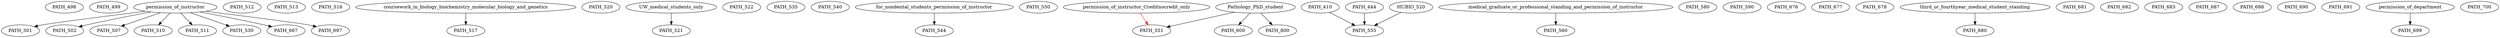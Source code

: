 digraph G {
    PATH_498;
    PATH_499;
    edge [color=black];
    permission_of_instructor -> PATH_501;
    edge [color=black];
    permission_of_instructor -> PATH_502;
    edge [color=black];
    permission_of_instructor -> PATH_507;
    edge [color=black];
    permission_of_instructor -> PATH_510;
    edge [color=black];
    permission_of_instructor -> PATH_511;
    PATH_512;
    PATH_513;
    PATH_516;
    edge [color=black];
    coursework_in_biology_biochemistry_molecular_biology_and_genetics -> PATH_517;
    PATH_520;
    edge [color=black];
    UW_medical_students_only -> PATH_521;
    PATH_522;
    edge [color=black];
    permission_of_instructor -> PATH_530;
    PATH_535;
    PATH_540;
    edge [color=black];
    for_nondental_students_permission_of_instructor -> PATH_544;
    PATH_550;
    edge [color=black];
    Pathology_PhD_student -> PATH_551;
    edge [color=red];
    permission_of_instructor_Creditnocredit_only -> PATH_551;
    edge [color=black];
    PATH_410 -> PATH_555;
    PATH_444 -> PATH_555;
    HUBIO_520 -> PATH_555;
    edge [color=black];
    medical_graduate_or_professional_standing_and_permission_of_instructor -> PATH_560;
    PATH_580;
    PATH_590;
    edge [color=black];
    Pathology_PhD_student -> PATH_600;
    edge [color=black];
    permission_of_instructor -> PATH_667;
    PATH_676;
    PATH_677;
    PATH_678;
    edge [color=black];
    third_or_fourthyear_medical_student_standing -> PATH_680;
    PATH_681;
    PATH_682;
    PATH_683;
    PATH_687;
    PATH_688;
    PATH_690;
    PATH_691;
    edge [color=black];
    permission_of_instructor -> PATH_697;
    edge [color=black];
    permission_of_department -> PATH_699;
    PATH_700;
    edge [color=black];
    Pathology_PhD_student -> PATH_800;
}
